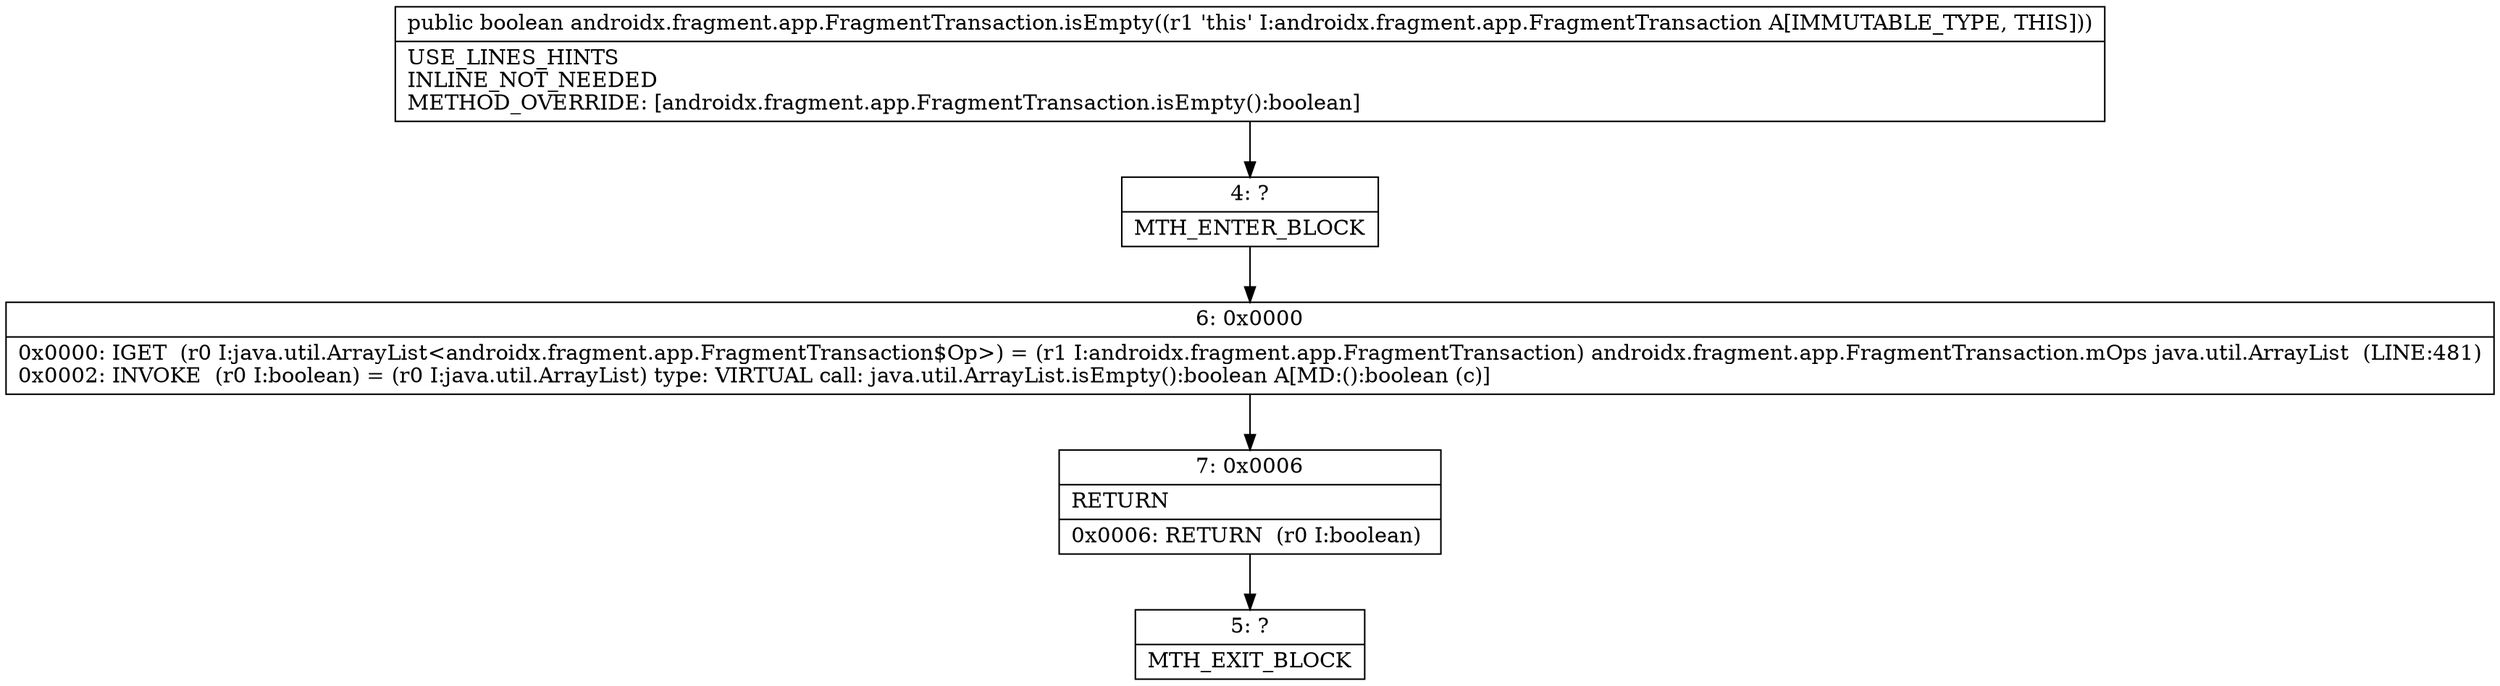 digraph "CFG forandroidx.fragment.app.FragmentTransaction.isEmpty()Z" {
Node_4 [shape=record,label="{4\:\ ?|MTH_ENTER_BLOCK\l}"];
Node_6 [shape=record,label="{6\:\ 0x0000|0x0000: IGET  (r0 I:java.util.ArrayList\<androidx.fragment.app.FragmentTransaction$Op\>) = (r1 I:androidx.fragment.app.FragmentTransaction) androidx.fragment.app.FragmentTransaction.mOps java.util.ArrayList  (LINE:481)\l0x0002: INVOKE  (r0 I:boolean) = (r0 I:java.util.ArrayList) type: VIRTUAL call: java.util.ArrayList.isEmpty():boolean A[MD:():boolean (c)]\l}"];
Node_7 [shape=record,label="{7\:\ 0x0006|RETURN\l|0x0006: RETURN  (r0 I:boolean) \l}"];
Node_5 [shape=record,label="{5\:\ ?|MTH_EXIT_BLOCK\l}"];
MethodNode[shape=record,label="{public boolean androidx.fragment.app.FragmentTransaction.isEmpty((r1 'this' I:androidx.fragment.app.FragmentTransaction A[IMMUTABLE_TYPE, THIS]))  | USE_LINES_HINTS\lINLINE_NOT_NEEDED\lMETHOD_OVERRIDE: [androidx.fragment.app.FragmentTransaction.isEmpty():boolean]\l}"];
MethodNode -> Node_4;Node_4 -> Node_6;
Node_6 -> Node_7;
Node_7 -> Node_5;
}

